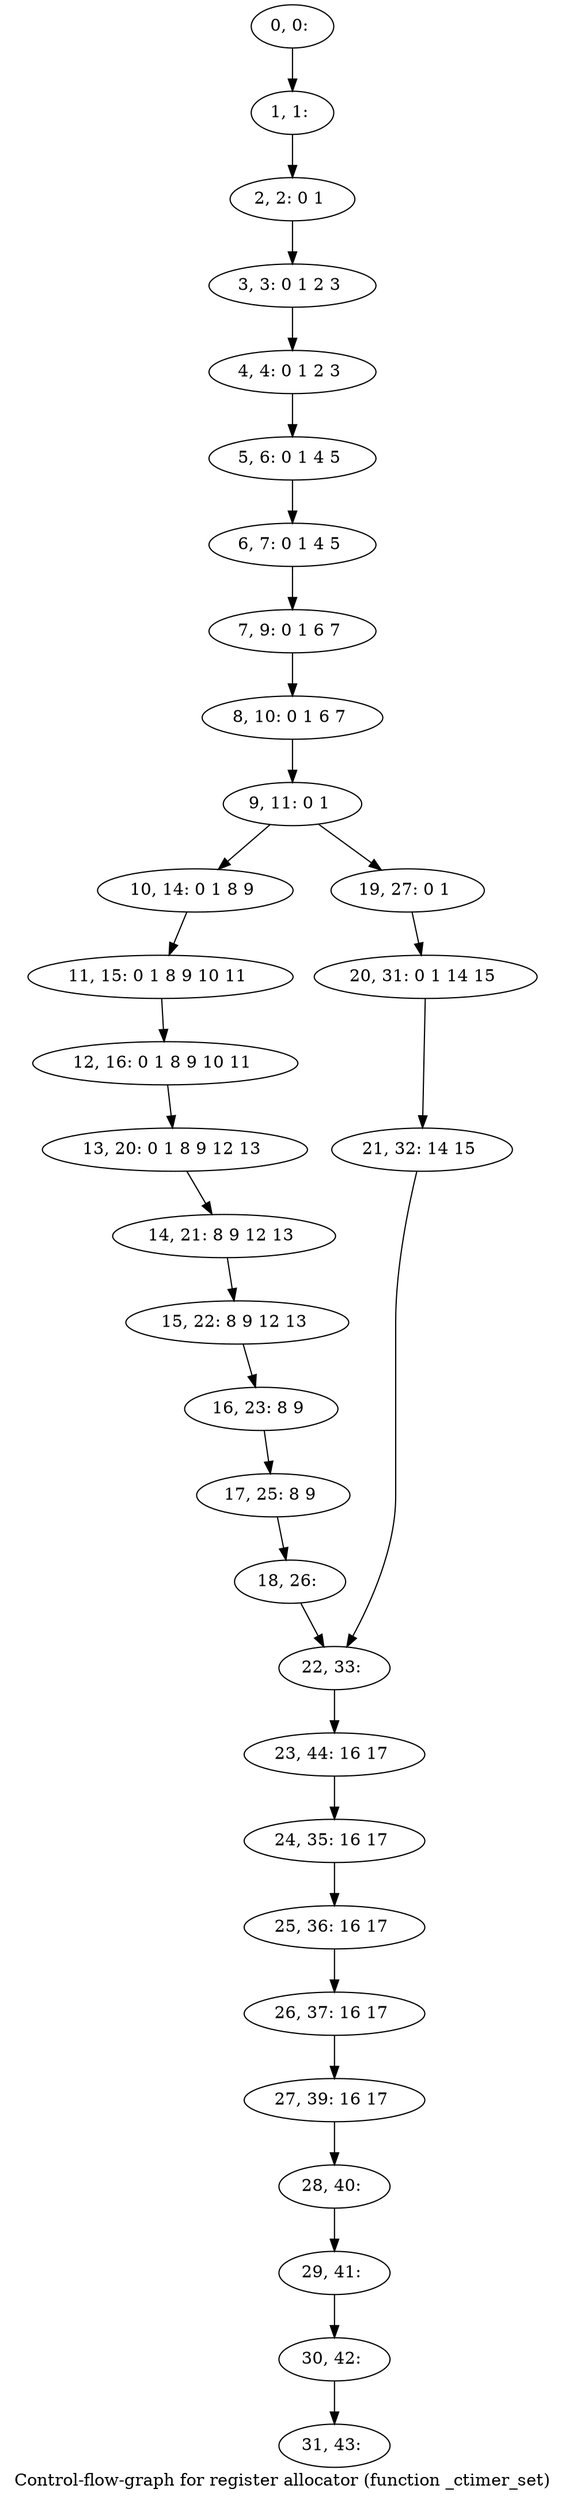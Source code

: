 digraph G {
graph [label="Control-flow-graph for register allocator (function _ctimer_set)"]
0[label="0, 0: "];
1[label="1, 1: "];
2[label="2, 2: 0 1 "];
3[label="3, 3: 0 1 2 3 "];
4[label="4, 4: 0 1 2 3 "];
5[label="5, 6: 0 1 4 5 "];
6[label="6, 7: 0 1 4 5 "];
7[label="7, 9: 0 1 6 7 "];
8[label="8, 10: 0 1 6 7 "];
9[label="9, 11: 0 1 "];
10[label="10, 14: 0 1 8 9 "];
11[label="11, 15: 0 1 8 9 10 11 "];
12[label="12, 16: 0 1 8 9 10 11 "];
13[label="13, 20: 0 1 8 9 12 13 "];
14[label="14, 21: 8 9 12 13 "];
15[label="15, 22: 8 9 12 13 "];
16[label="16, 23: 8 9 "];
17[label="17, 25: 8 9 "];
18[label="18, 26: "];
19[label="19, 27: 0 1 "];
20[label="20, 31: 0 1 14 15 "];
21[label="21, 32: 14 15 "];
22[label="22, 33: "];
23[label="23, 44: 16 17 "];
24[label="24, 35: 16 17 "];
25[label="25, 36: 16 17 "];
26[label="26, 37: 16 17 "];
27[label="27, 39: 16 17 "];
28[label="28, 40: "];
29[label="29, 41: "];
30[label="30, 42: "];
31[label="31, 43: "];
0->1 ;
1->2 ;
2->3 ;
3->4 ;
4->5 ;
5->6 ;
6->7 ;
7->8 ;
8->9 ;
9->10 ;
9->19 ;
10->11 ;
11->12 ;
12->13 ;
13->14 ;
14->15 ;
15->16 ;
16->17 ;
17->18 ;
18->22 ;
19->20 ;
20->21 ;
21->22 ;
22->23 ;
23->24 ;
24->25 ;
25->26 ;
26->27 ;
27->28 ;
28->29 ;
29->30 ;
30->31 ;
}

